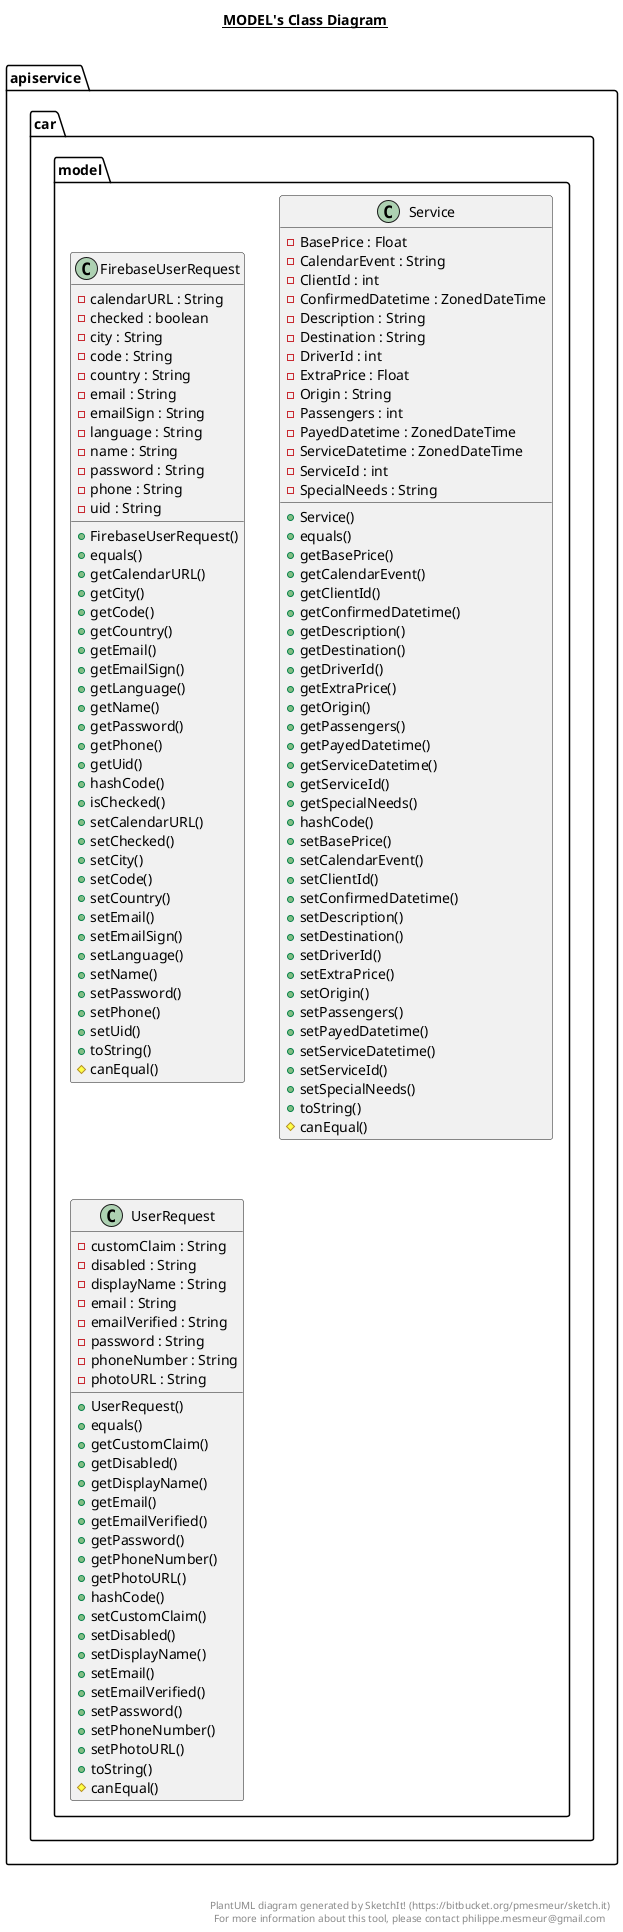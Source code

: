 @startuml

title __MODEL's Class Diagram__\n

  namespace apiservice.car {
    namespace model {
      class apiservice.car.model.FirebaseUserRequest {
          - calendarURL : String
          - checked : boolean
          - city : String
          - code : String
          - country : String
          - email : String
          - emailSign : String
          - language : String
          - name : String
          - password : String
          - phone : String
          - uid : String
          + FirebaseUserRequest()
          + equals()
          + getCalendarURL()
          + getCity()
          + getCode()
          + getCountry()
          + getEmail()
          + getEmailSign()
          + getLanguage()
          + getName()
          + getPassword()
          + getPhone()
          + getUid()
          + hashCode()
          + isChecked()
          + setCalendarURL()
          + setChecked()
          + setCity()
          + setCode()
          + setCountry()
          + setEmail()
          + setEmailSign()
          + setLanguage()
          + setName()
          + setPassword()
          + setPhone()
          + setUid()
          + toString()
          # canEqual()
      }
    }
  }
  

  namespace apiservice.car {
    namespace model {
      class apiservice.car.model.Service {
          - BasePrice : Float
          - CalendarEvent : String
          - ClientId : int
          - ConfirmedDatetime : ZonedDateTime
          - Description : String
          - Destination : String
          - DriverId : int
          - ExtraPrice : Float
          - Origin : String
          - Passengers : int
          - PayedDatetime : ZonedDateTime
          - ServiceDatetime : ZonedDateTime
          - ServiceId : int
          - SpecialNeeds : String
          + Service()
          + equals()
          + getBasePrice()
          + getCalendarEvent()
          + getClientId()
          + getConfirmedDatetime()
          + getDescription()
          + getDestination()
          + getDriverId()
          + getExtraPrice()
          + getOrigin()
          + getPassengers()
          + getPayedDatetime()
          + getServiceDatetime()
          + getServiceId()
          + getSpecialNeeds()
          + hashCode()
          + setBasePrice()
          + setCalendarEvent()
          + setClientId()
          + setConfirmedDatetime()
          + setDescription()
          + setDestination()
          + setDriverId()
          + setExtraPrice()
          + setOrigin()
          + setPassengers()
          + setPayedDatetime()
          + setServiceDatetime()
          + setServiceId()
          + setSpecialNeeds()
          + toString()
          # canEqual()
      }
    }
  }
  

  namespace apiservice.car {
    namespace model {
      class apiservice.car.model.UserRequest {
          - customClaim : String
          - disabled : String
          - displayName : String
          - email : String
          - emailVerified : String
          - password : String
          - phoneNumber : String
          - photoURL : String
          + UserRequest()
          + equals()
          + getCustomClaim()
          + getDisabled()
          + getDisplayName()
          + getEmail()
          + getEmailVerified()
          + getPassword()
          + getPhoneNumber()
          + getPhotoURL()
          + hashCode()
          + setCustomClaim()
          + setDisabled()
          + setDisplayName()
          + setEmail()
          + setEmailVerified()
          + setPassword()
          + setPhoneNumber()
          + setPhotoURL()
          + toString()
          # canEqual()
      }
    }
  }
  



right footer


PlantUML diagram generated by SketchIt! (https://bitbucket.org/pmesmeur/sketch.it)
For more information about this tool, please contact philippe.mesmeur@gmail.com
endfooter

@enduml

